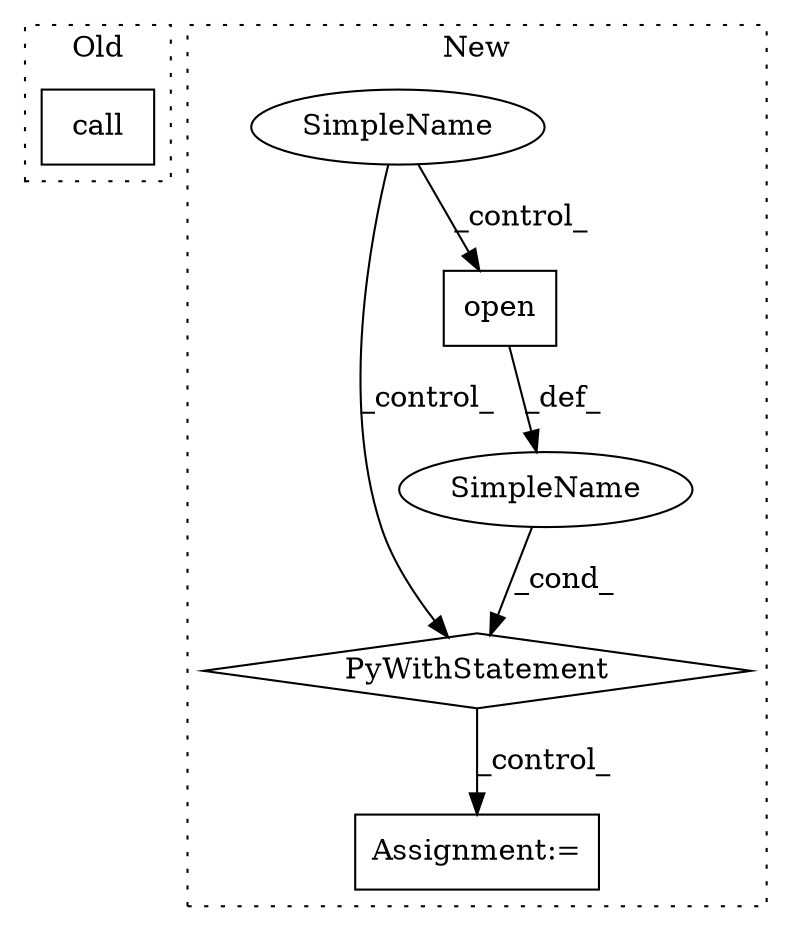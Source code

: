digraph G {
subgraph cluster0 {
1 [label="call" a="32" s="1339,1366" l="5,1" shape="box"];
label = "Old";
style="dotted";
}
subgraph cluster1 {
2 [label="PyWithStatement" a="104" s="1313,1337" l="10,2" shape="diamond"];
3 [label="SimpleName" a="42" s="" l="" shape="ellipse"];
4 [label="Assignment:=" a="7" s="1356" l="1" shape="box"];
5 [label="open" a="32" s="1323,1336" l="5,1" shape="box"];
6 [label="SimpleName" a="42" s="" l="" shape="ellipse"];
label = "New";
style="dotted";
}
2 -> 4 [label="_control_"];
3 -> 2 [label="_cond_"];
5 -> 3 [label="_def_"];
6 -> 2 [label="_control_"];
6 -> 5 [label="_control_"];
}